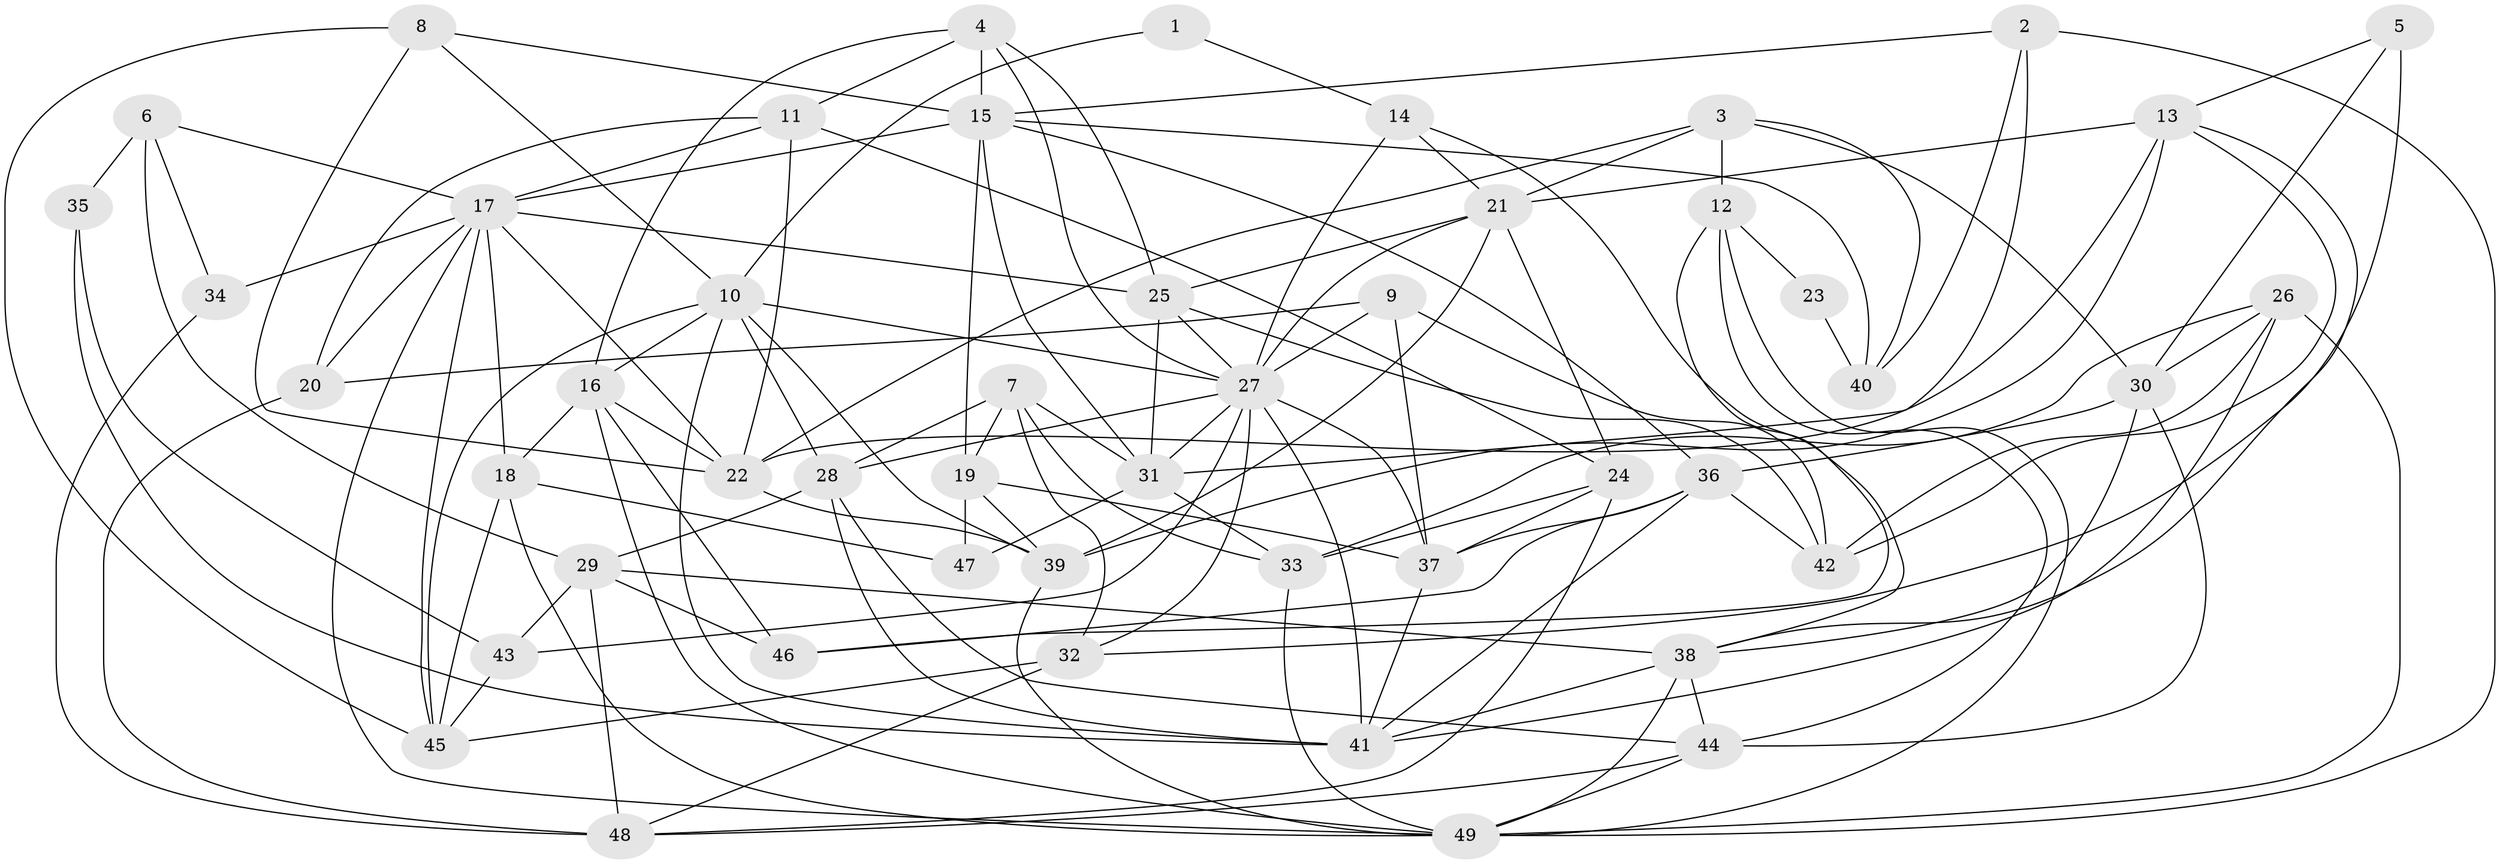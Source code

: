 // original degree distribution, {5: 0.24489795918367346, 2: 0.1326530612244898, 3: 0.25510204081632654, 4: 0.2653061224489796, 6: 0.05102040816326531, 8: 0.02040816326530612, 7: 0.030612244897959183}
// Generated by graph-tools (version 1.1) at 2025/02/03/09/25 03:02:13]
// undirected, 49 vertices, 134 edges
graph export_dot {
graph [start="1"]
  node [color=gray90,style=filled];
  1;
  2;
  3;
  4;
  5;
  6;
  7;
  8;
  9;
  10;
  11;
  12;
  13;
  14;
  15;
  16;
  17;
  18;
  19;
  20;
  21;
  22;
  23;
  24;
  25;
  26;
  27;
  28;
  29;
  30;
  31;
  32;
  33;
  34;
  35;
  36;
  37;
  38;
  39;
  40;
  41;
  42;
  43;
  44;
  45;
  46;
  47;
  48;
  49;
  1 -- 10 [weight=1.0];
  1 -- 14 [weight=1.0];
  2 -- 15 [weight=1.0];
  2 -- 31 [weight=1.0];
  2 -- 40 [weight=1.0];
  2 -- 49 [weight=1.0];
  3 -- 12 [weight=1.0];
  3 -- 21 [weight=1.0];
  3 -- 22 [weight=1.0];
  3 -- 30 [weight=1.0];
  3 -- 40 [weight=1.0];
  4 -- 11 [weight=1.0];
  4 -- 15 [weight=1.0];
  4 -- 16 [weight=1.0];
  4 -- 25 [weight=1.0];
  4 -- 27 [weight=1.0];
  5 -- 13 [weight=1.0];
  5 -- 30 [weight=1.0];
  5 -- 32 [weight=1.0];
  6 -- 17 [weight=1.0];
  6 -- 29 [weight=1.0];
  6 -- 34 [weight=1.0];
  6 -- 35 [weight=2.0];
  7 -- 19 [weight=1.0];
  7 -- 28 [weight=1.0];
  7 -- 31 [weight=1.0];
  7 -- 32 [weight=1.0];
  7 -- 33 [weight=1.0];
  8 -- 10 [weight=1.0];
  8 -- 15 [weight=1.0];
  8 -- 22 [weight=1.0];
  8 -- 45 [weight=1.0];
  9 -- 20 [weight=1.0];
  9 -- 27 [weight=1.0];
  9 -- 37 [weight=1.0];
  9 -- 42 [weight=1.0];
  10 -- 16 [weight=1.0];
  10 -- 27 [weight=1.0];
  10 -- 28 [weight=1.0];
  10 -- 39 [weight=1.0];
  10 -- 41 [weight=1.0];
  10 -- 45 [weight=1.0];
  11 -- 17 [weight=1.0];
  11 -- 20 [weight=1.0];
  11 -- 22 [weight=1.0];
  11 -- 24 [weight=1.0];
  12 -- 23 [weight=1.0];
  12 -- 44 [weight=1.0];
  12 -- 46 [weight=1.0];
  12 -- 49 [weight=1.0];
  13 -- 21 [weight=2.0];
  13 -- 22 [weight=1.0];
  13 -- 38 [weight=1.0];
  13 -- 39 [weight=1.0];
  13 -- 42 [weight=1.0];
  14 -- 21 [weight=1.0];
  14 -- 27 [weight=1.0];
  14 -- 38 [weight=1.0];
  15 -- 17 [weight=1.0];
  15 -- 19 [weight=1.0];
  15 -- 31 [weight=1.0];
  15 -- 36 [weight=1.0];
  15 -- 40 [weight=1.0];
  16 -- 18 [weight=1.0];
  16 -- 22 [weight=1.0];
  16 -- 46 [weight=1.0];
  16 -- 49 [weight=1.0];
  17 -- 18 [weight=1.0];
  17 -- 20 [weight=1.0];
  17 -- 22 [weight=1.0];
  17 -- 25 [weight=1.0];
  17 -- 34 [weight=1.0];
  17 -- 45 [weight=1.0];
  17 -- 49 [weight=1.0];
  18 -- 45 [weight=1.0];
  18 -- 47 [weight=1.0];
  18 -- 49 [weight=1.0];
  19 -- 37 [weight=1.0];
  19 -- 39 [weight=1.0];
  19 -- 47 [weight=1.0];
  20 -- 48 [weight=1.0];
  21 -- 24 [weight=1.0];
  21 -- 25 [weight=1.0];
  21 -- 27 [weight=1.0];
  21 -- 39 [weight=1.0];
  22 -- 39 [weight=1.0];
  23 -- 40 [weight=1.0];
  24 -- 33 [weight=1.0];
  24 -- 37 [weight=2.0];
  24 -- 48 [weight=1.0];
  25 -- 27 [weight=2.0];
  25 -- 31 [weight=1.0];
  25 -- 42 [weight=1.0];
  26 -- 30 [weight=1.0];
  26 -- 33 [weight=1.0];
  26 -- 41 [weight=1.0];
  26 -- 42 [weight=1.0];
  26 -- 49 [weight=1.0];
  27 -- 28 [weight=1.0];
  27 -- 31 [weight=1.0];
  27 -- 32 [weight=1.0];
  27 -- 37 [weight=2.0];
  27 -- 41 [weight=2.0];
  27 -- 43 [weight=1.0];
  28 -- 29 [weight=1.0];
  28 -- 41 [weight=1.0];
  28 -- 44 [weight=1.0];
  29 -- 38 [weight=1.0];
  29 -- 43 [weight=1.0];
  29 -- 46 [weight=1.0];
  29 -- 48 [weight=1.0];
  30 -- 36 [weight=2.0];
  30 -- 38 [weight=1.0];
  30 -- 44 [weight=1.0];
  31 -- 33 [weight=1.0];
  31 -- 47 [weight=2.0];
  32 -- 45 [weight=2.0];
  32 -- 48 [weight=1.0];
  33 -- 49 [weight=2.0];
  34 -- 48 [weight=1.0];
  35 -- 41 [weight=1.0];
  35 -- 43 [weight=1.0];
  36 -- 37 [weight=1.0];
  36 -- 41 [weight=1.0];
  36 -- 42 [weight=1.0];
  36 -- 46 [weight=1.0];
  37 -- 41 [weight=1.0];
  38 -- 41 [weight=1.0];
  38 -- 44 [weight=1.0];
  38 -- 49 [weight=2.0];
  39 -- 49 [weight=1.0];
  43 -- 45 [weight=1.0];
  44 -- 48 [weight=1.0];
  44 -- 49 [weight=1.0];
}
